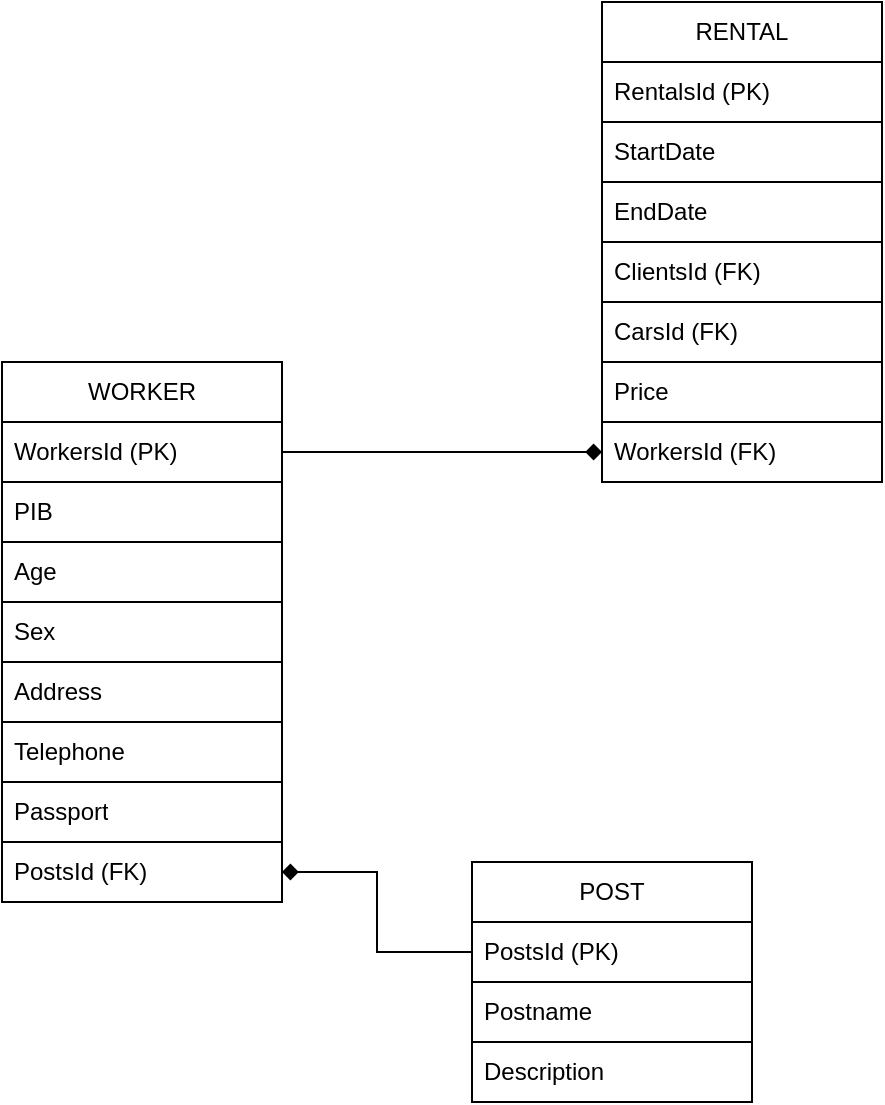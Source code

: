 <mxfile version="24.4.13" type="github">
  <diagram name="Page-1" id="KNaNhQRSMSQX3RC0-Ce5">
    <mxGraphModel dx="613" dy="681" grid="1" gridSize="10" guides="1" tooltips="1" connect="1" arrows="1" fold="1" page="1" pageScale="1" pageWidth="850" pageHeight="1100" math="0" shadow="0">
      <root>
        <mxCell id="0" />
        <mxCell id="1" parent="0" />
        <mxCell id="VzZXwqbzbKZ1KP2QfOk_-1" value="&lt;div&gt;WORKER&lt;/div&gt;" style="swimlane;fontStyle=0;childLayout=stackLayout;horizontal=1;startSize=30;horizontalStack=0;resizeParent=1;resizeParentMax=0;resizeLast=0;collapsible=1;marginBottom=0;whiteSpace=wrap;html=1;" vertex="1" parent="1">
          <mxGeometry x="190" y="240" width="140" height="270" as="geometry" />
        </mxCell>
        <mxCell id="VzZXwqbzbKZ1KP2QfOk_-2" value="&lt;div&gt;WorkersId (PK)&lt;br&gt;&lt;/div&gt;" style="text;strokeColor=default;fillColor=none;align=left;verticalAlign=middle;spacingLeft=4;spacingRight=4;overflow=hidden;points=[[0,0.5],[1,0.5]];portConstraint=eastwest;rotatable=0;whiteSpace=wrap;html=1;" vertex="1" parent="VzZXwqbzbKZ1KP2QfOk_-1">
          <mxGeometry y="30" width="140" height="30" as="geometry" />
        </mxCell>
        <mxCell id="VzZXwqbzbKZ1KP2QfOk_-3" value="PIB" style="text;strokeColor=default;fillColor=none;align=left;verticalAlign=middle;spacingLeft=4;spacingRight=4;overflow=hidden;points=[[0,0.5],[1,0.5]];portConstraint=eastwest;rotatable=0;whiteSpace=wrap;html=1;" vertex="1" parent="VzZXwqbzbKZ1KP2QfOk_-1">
          <mxGeometry y="60" width="140" height="30" as="geometry" />
        </mxCell>
        <mxCell id="VzZXwqbzbKZ1KP2QfOk_-4" value="&lt;div&gt;Age&lt;/div&gt;" style="text;strokeColor=default;fillColor=none;align=left;verticalAlign=middle;spacingLeft=4;spacingRight=4;overflow=hidden;points=[[0,0.5],[1,0.5]];portConstraint=eastwest;rotatable=0;whiteSpace=wrap;html=1;" vertex="1" parent="VzZXwqbzbKZ1KP2QfOk_-1">
          <mxGeometry y="90" width="140" height="30" as="geometry" />
        </mxCell>
        <mxCell id="VzZXwqbzbKZ1KP2QfOk_-6" value="Sex" style="text;strokeColor=default;fillColor=none;align=left;verticalAlign=middle;spacingLeft=4;spacingRight=4;overflow=hidden;points=[[0,0.5],[1,0.5]];portConstraint=eastwest;rotatable=0;whiteSpace=wrap;html=1;" vertex="1" parent="VzZXwqbzbKZ1KP2QfOk_-1">
          <mxGeometry y="120" width="140" height="30" as="geometry" />
        </mxCell>
        <mxCell id="VzZXwqbzbKZ1KP2QfOk_-7" value="&lt;div&gt;Address&lt;/div&gt;" style="text;strokeColor=default;fillColor=none;align=left;verticalAlign=middle;spacingLeft=4;spacingRight=4;overflow=hidden;points=[[0,0.5],[1,0.5]];portConstraint=eastwest;rotatable=0;whiteSpace=wrap;html=1;" vertex="1" parent="VzZXwqbzbKZ1KP2QfOk_-1">
          <mxGeometry y="150" width="140" height="30" as="geometry" />
        </mxCell>
        <mxCell id="VzZXwqbzbKZ1KP2QfOk_-8" value="Telephone" style="text;strokeColor=default;fillColor=none;align=left;verticalAlign=middle;spacingLeft=4;spacingRight=4;overflow=hidden;points=[[0,0.5],[1,0.5]];portConstraint=eastwest;rotatable=0;whiteSpace=wrap;html=1;" vertex="1" parent="VzZXwqbzbKZ1KP2QfOk_-1">
          <mxGeometry y="180" width="140" height="30" as="geometry" />
        </mxCell>
        <mxCell id="VzZXwqbzbKZ1KP2QfOk_-9" value="Passport" style="text;strokeColor=default;fillColor=none;align=left;verticalAlign=middle;spacingLeft=4;spacingRight=4;overflow=hidden;points=[[0,0.5],[1,0.5]];portConstraint=eastwest;rotatable=0;whiteSpace=wrap;html=1;" vertex="1" parent="VzZXwqbzbKZ1KP2QfOk_-1">
          <mxGeometry y="210" width="140" height="30" as="geometry" />
        </mxCell>
        <mxCell id="VzZXwqbzbKZ1KP2QfOk_-18" value="PostsId (FK)" style="text;strokeColor=default;fillColor=none;align=left;verticalAlign=middle;spacingLeft=4;spacingRight=4;overflow=hidden;points=[[0,0.5],[1,0.5]];portConstraint=eastwest;rotatable=0;whiteSpace=wrap;html=1;" vertex="1" parent="VzZXwqbzbKZ1KP2QfOk_-1">
          <mxGeometry y="240" width="140" height="30" as="geometry" />
        </mxCell>
        <mxCell id="VzZXwqbzbKZ1KP2QfOk_-19" value="POST" style="swimlane;fontStyle=0;childLayout=stackLayout;horizontal=1;startSize=30;horizontalStack=0;resizeParent=1;resizeParentMax=0;resizeLast=0;collapsible=1;marginBottom=0;whiteSpace=wrap;html=1;" vertex="1" parent="1">
          <mxGeometry x="425" y="490" width="140" height="120" as="geometry" />
        </mxCell>
        <mxCell id="VzZXwqbzbKZ1KP2QfOk_-20" value="PostsId (PK)" style="text;strokeColor=default;fillColor=none;align=left;verticalAlign=middle;spacingLeft=4;spacingRight=4;overflow=hidden;points=[[0,0.5],[1,0.5]];portConstraint=eastwest;rotatable=0;whiteSpace=wrap;html=1;" vertex="1" parent="VzZXwqbzbKZ1KP2QfOk_-19">
          <mxGeometry y="30" width="140" height="30" as="geometry" />
        </mxCell>
        <mxCell id="VzZXwqbzbKZ1KP2QfOk_-21" value="Postname" style="text;strokeColor=default;fillColor=none;align=left;verticalAlign=middle;spacingLeft=4;spacingRight=4;overflow=hidden;points=[[0,0.5],[1,0.5]];portConstraint=eastwest;rotatable=0;whiteSpace=wrap;html=1;" vertex="1" parent="VzZXwqbzbKZ1KP2QfOk_-19">
          <mxGeometry y="60" width="140" height="30" as="geometry" />
        </mxCell>
        <mxCell id="VzZXwqbzbKZ1KP2QfOk_-22" value="Description" style="text;strokeColor=default;fillColor=none;align=left;verticalAlign=middle;spacingLeft=4;spacingRight=4;overflow=hidden;points=[[0,0.5],[1,0.5]];portConstraint=eastwest;rotatable=0;whiteSpace=wrap;html=1;" vertex="1" parent="VzZXwqbzbKZ1KP2QfOk_-19">
          <mxGeometry y="90" width="140" height="30" as="geometry" />
        </mxCell>
        <mxCell id="VzZXwqbzbKZ1KP2QfOk_-28" style="edgeStyle=orthogonalEdgeStyle;rounded=0;orthogonalLoop=1;jettySize=auto;html=1;entryX=1;entryY=0.5;entryDx=0;entryDy=0;endArrow=diamond;endFill=1;exitX=0;exitY=0.5;exitDx=0;exitDy=0;" edge="1" parent="1" source="VzZXwqbzbKZ1KP2QfOk_-20" target="VzZXwqbzbKZ1KP2QfOk_-18">
          <mxGeometry relative="1" as="geometry" />
        </mxCell>
        <mxCell id="VzZXwqbzbKZ1KP2QfOk_-29" value="RENTAL" style="swimlane;fontStyle=0;childLayout=stackLayout;horizontal=1;startSize=30;horizontalStack=0;resizeParent=1;resizeParentMax=0;resizeLast=0;collapsible=1;marginBottom=0;whiteSpace=wrap;html=1;" vertex="1" parent="1">
          <mxGeometry x="490" y="60" width="140" height="240" as="geometry" />
        </mxCell>
        <mxCell id="VzZXwqbzbKZ1KP2QfOk_-30" value="RentalsId (PK)" style="text;strokeColor=default;fillColor=none;align=left;verticalAlign=middle;spacingLeft=4;spacingRight=4;overflow=hidden;points=[[0,0.5],[1,0.5]];portConstraint=eastwest;rotatable=0;whiteSpace=wrap;html=1;" vertex="1" parent="VzZXwqbzbKZ1KP2QfOk_-29">
          <mxGeometry y="30" width="140" height="30" as="geometry" />
        </mxCell>
        <mxCell id="VzZXwqbzbKZ1KP2QfOk_-31" value="StartDate" style="text;strokeColor=default;fillColor=none;align=left;verticalAlign=middle;spacingLeft=4;spacingRight=4;overflow=hidden;points=[[0,0.5],[1,0.5]];portConstraint=eastwest;rotatable=0;whiteSpace=wrap;html=1;" vertex="1" parent="VzZXwqbzbKZ1KP2QfOk_-29">
          <mxGeometry y="60" width="140" height="30" as="geometry" />
        </mxCell>
        <mxCell id="VzZXwqbzbKZ1KP2QfOk_-32" value="EndDate" style="text;strokeColor=default;fillColor=none;align=left;verticalAlign=middle;spacingLeft=4;spacingRight=4;overflow=hidden;points=[[0,0.5],[1,0.5]];portConstraint=eastwest;rotatable=0;whiteSpace=wrap;html=1;" vertex="1" parent="VzZXwqbzbKZ1KP2QfOk_-29">
          <mxGeometry y="90" width="140" height="30" as="geometry" />
        </mxCell>
        <mxCell id="VzZXwqbzbKZ1KP2QfOk_-33" value="&lt;div&gt;ClientsId (FK)&lt;br&gt;&lt;/div&gt;" style="text;strokeColor=default;fillColor=none;align=left;verticalAlign=middle;spacingLeft=4;spacingRight=4;overflow=hidden;points=[[0,0.5],[1,0.5]];portConstraint=eastwest;rotatable=0;whiteSpace=wrap;html=1;" vertex="1" parent="VzZXwqbzbKZ1KP2QfOk_-29">
          <mxGeometry y="120" width="140" height="30" as="geometry" />
        </mxCell>
        <mxCell id="VzZXwqbzbKZ1KP2QfOk_-34" value="CarsId (FK)" style="text;strokeColor=default;fillColor=none;align=left;verticalAlign=middle;spacingLeft=4;spacingRight=4;overflow=hidden;points=[[0,0.5],[1,0.5]];portConstraint=eastwest;rotatable=0;whiteSpace=wrap;html=1;" vertex="1" parent="VzZXwqbzbKZ1KP2QfOk_-29">
          <mxGeometry y="150" width="140" height="30" as="geometry" />
        </mxCell>
        <mxCell id="VzZXwqbzbKZ1KP2QfOk_-35" value="Price" style="text;strokeColor=default;fillColor=none;align=left;verticalAlign=middle;spacingLeft=4;spacingRight=4;overflow=hidden;points=[[0,0.5],[1,0.5]];portConstraint=eastwest;rotatable=0;whiteSpace=wrap;html=1;" vertex="1" parent="VzZXwqbzbKZ1KP2QfOk_-29">
          <mxGeometry y="180" width="140" height="30" as="geometry" />
        </mxCell>
        <mxCell id="VzZXwqbzbKZ1KP2QfOk_-36" value="WorkersId (FK)" style="text;strokeColor=default;fillColor=none;align=left;verticalAlign=middle;spacingLeft=4;spacingRight=4;overflow=hidden;points=[[0,0.5],[1,0.5]];portConstraint=eastwest;rotatable=0;whiteSpace=wrap;html=1;" vertex="1" parent="VzZXwqbzbKZ1KP2QfOk_-29">
          <mxGeometry y="210" width="140" height="30" as="geometry" />
        </mxCell>
        <mxCell id="VzZXwqbzbKZ1KP2QfOk_-38" style="edgeStyle=orthogonalEdgeStyle;rounded=0;orthogonalLoop=1;jettySize=auto;html=1;entryX=0;entryY=0.5;entryDx=0;entryDy=0;endArrow=diamond;endFill=1;" edge="1" parent="1" source="VzZXwqbzbKZ1KP2QfOk_-2" target="VzZXwqbzbKZ1KP2QfOk_-36">
          <mxGeometry relative="1" as="geometry" />
        </mxCell>
      </root>
    </mxGraphModel>
  </diagram>
</mxfile>
